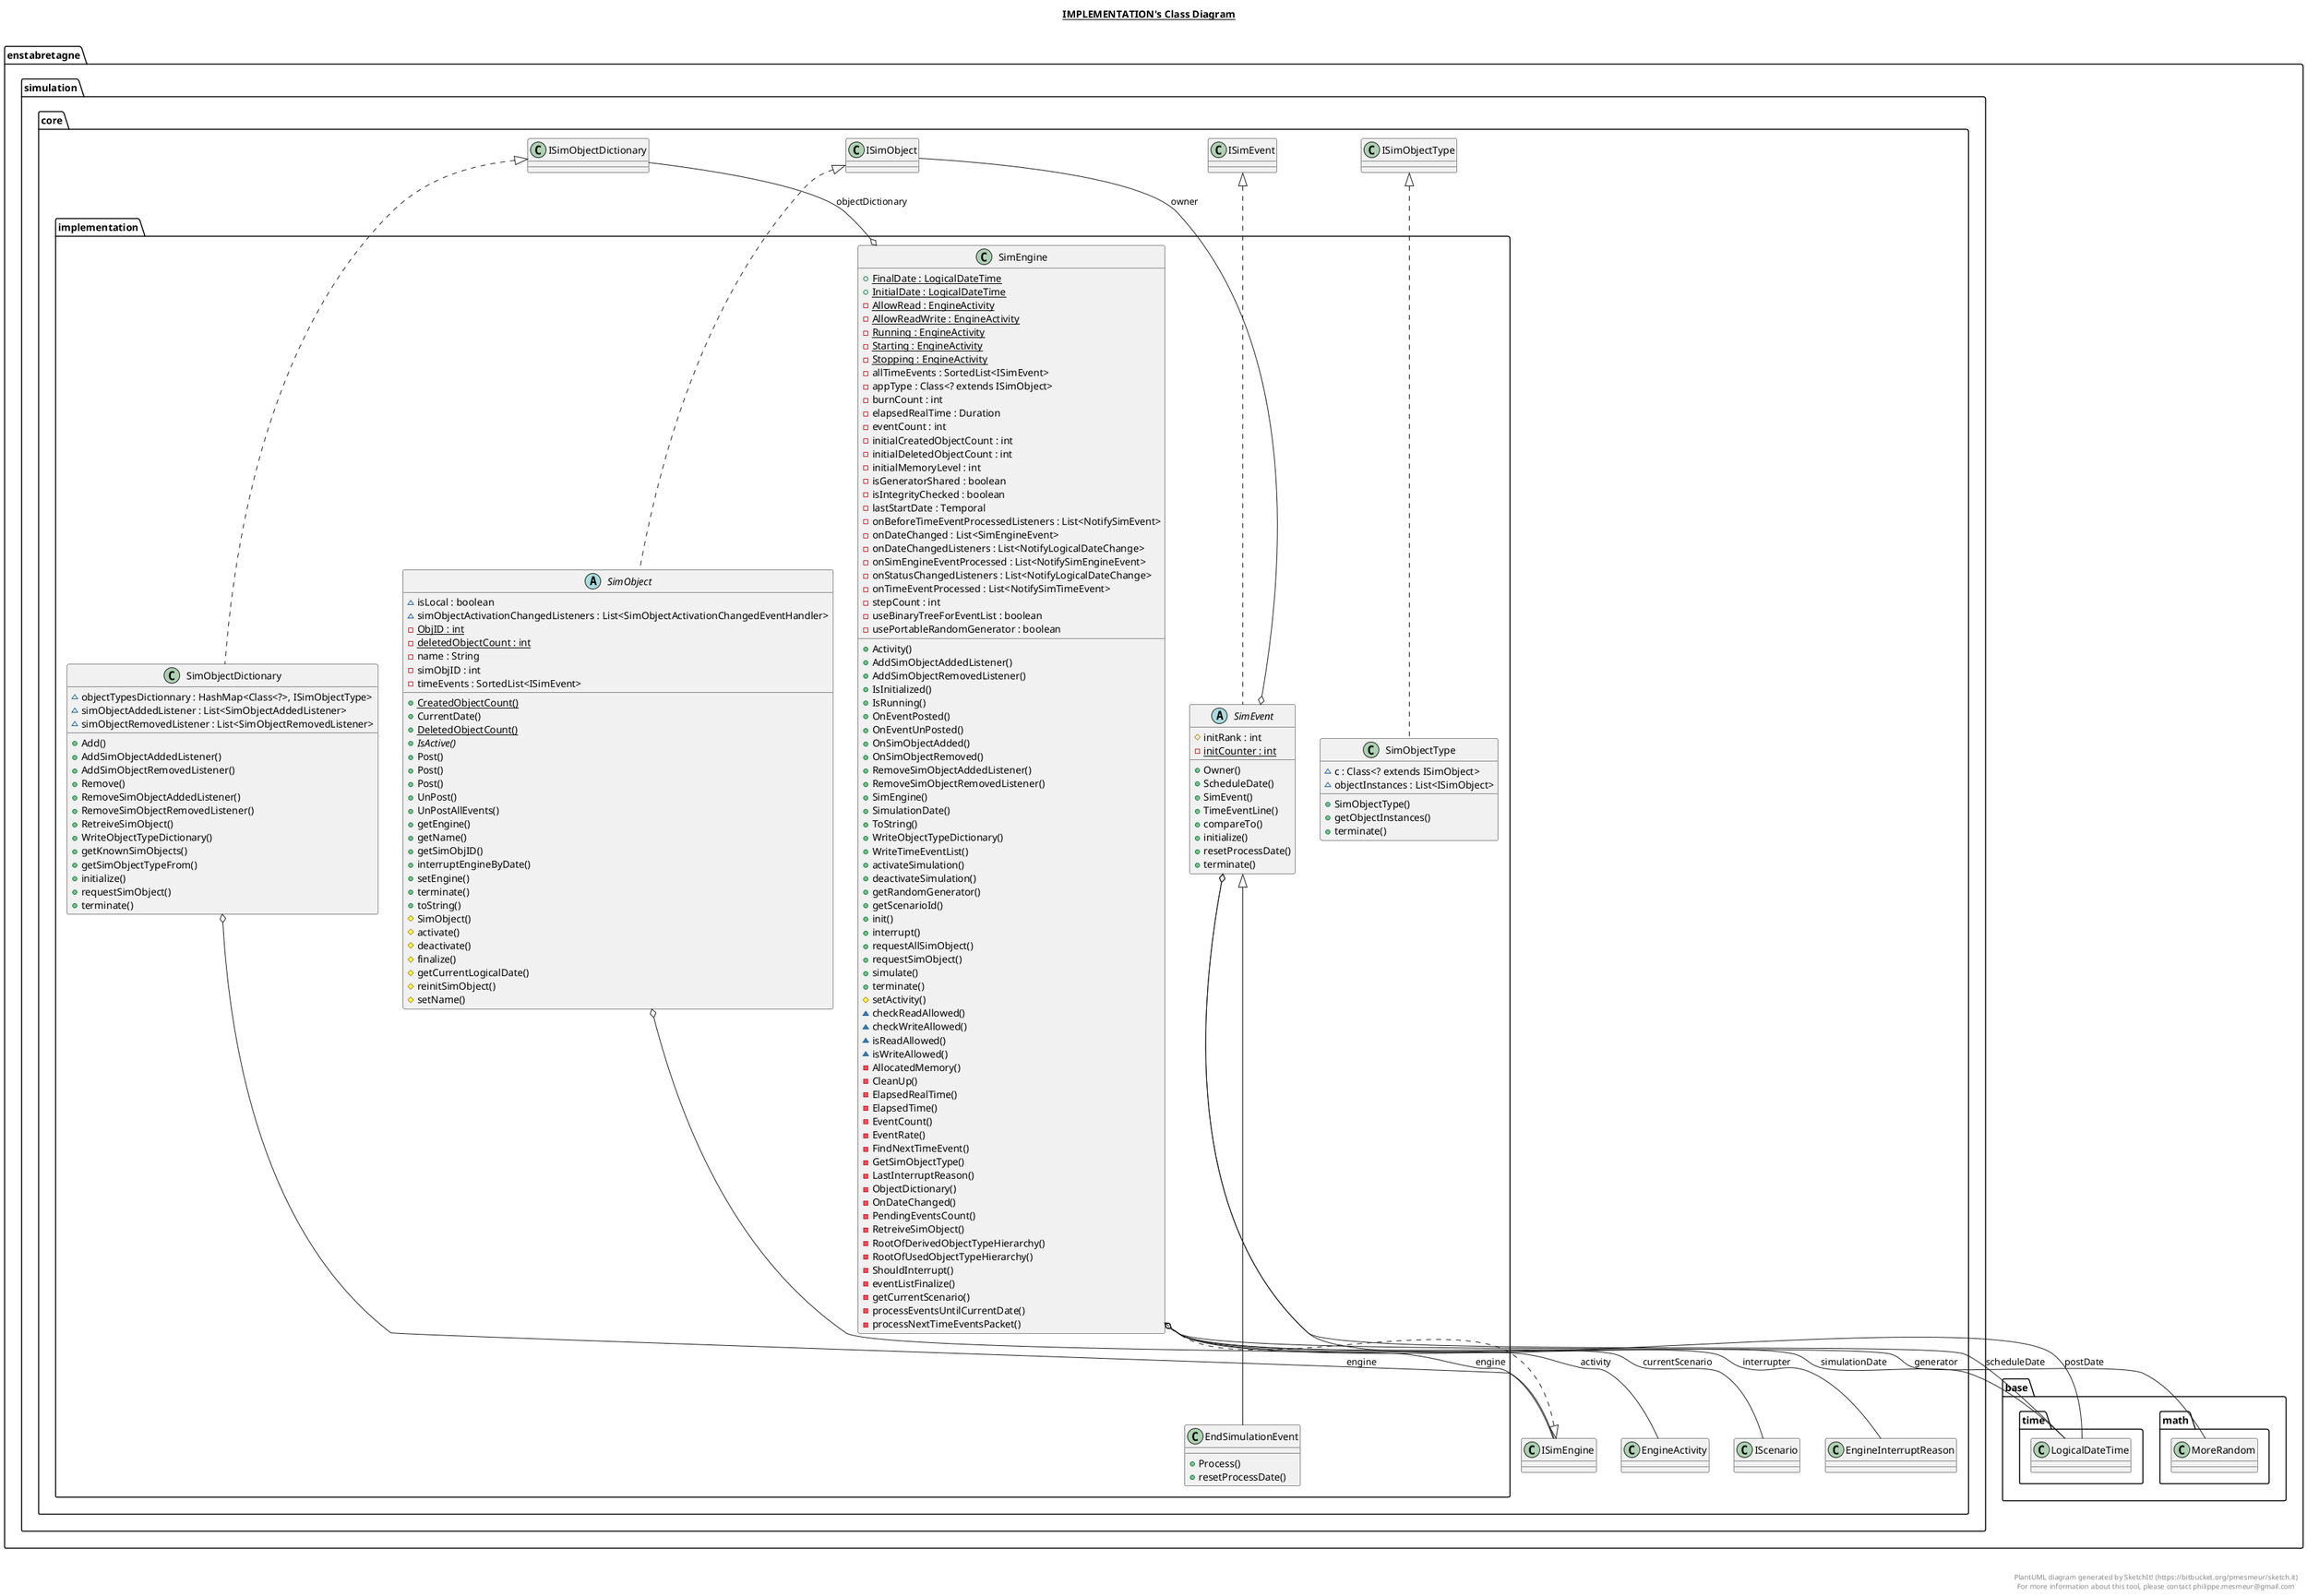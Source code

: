 @startuml

title __IMPLEMENTATION's Class Diagram__\n

  namespace enstabretagne.simulation.core {
    namespace implementation {
      class enstabretagne.simulation.core.implementation.EndSimulationEvent {
          + Process()
          + resetProcessDate()
      }
    }
  }
  

  namespace enstabretagne.simulation.core {
    namespace implementation {
      class enstabretagne.simulation.core.implementation.SimEngine {
          {static} + FinalDate : LogicalDateTime
          {static} + InitialDate : LogicalDateTime
          {static} - AllowRead : EngineActivity
          {static} - AllowReadWrite : EngineActivity
          {static} - Running : EngineActivity
          {static} - Starting : EngineActivity
          {static} - Stopping : EngineActivity
          - allTimeEvents : SortedList<ISimEvent>
          - appType : Class<? extends ISimObject>
          - burnCount : int
          - elapsedRealTime : Duration
          - eventCount : int
          - initialCreatedObjectCount : int
          - initialDeletedObjectCount : int
          - initialMemoryLevel : int
          - isGeneratorShared : boolean
          - isIntegrityChecked : boolean
          - lastStartDate : Temporal
          - onBeforeTimeEventProcessedListeners : List<NotifySimEvent>
          - onDateChanged : List<SimEngineEvent>
          - onDateChangedListeners : List<NotifyLogicalDateChange>
          - onSimEngineEventProcessed : List<NotifySimEngineEvent>
          - onStatusChangedListeners : List<NotifyLogicalDateChange>
          - onTimeEventProcessed : List<NotifySimTimeEvent>
          - stepCount : int
          - useBinaryTreeForEventList : boolean
          - usePortableRandomGenerator : boolean
          + Activity()
          + AddSimObjectAddedListener()
          + AddSimObjectRemovedListener()
          + IsInitialized()
          + IsRunning()
          + OnEventPosted()
          + OnEventUnPosted()
          + OnSimObjectAdded()
          + OnSimObjectRemoved()
          + RemoveSimObjectAddedListener()
          + RemoveSimObjectRemovedListener()
          + SimEngine()
          + SimulationDate()
          + ToString()
          + WriteObjectTypeDictionary()
          + WriteTimeEventList()
          + activateSimulation()
          + deactivateSimulation()
          + getRandomGenerator()
          + getScenarioId()
          + init()
          + interrupt()
          + requestAllSimObject()
          + requestSimObject()
          + simulate()
          + terminate()
          # setActivity()
          ~ checkReadAllowed()
          ~ checkWriteAllowed()
          ~ isReadAllowed()
          ~ isWriteAllowed()
          - AllocatedMemory()
          - CleanUp()
          - ElapsedRealTime()
          - ElapsedTime()
          - EventCount()
          - EventRate()
          - FindNextTimeEvent()
          - GetSimObjectType()
          - LastInterruptReason()
          - ObjectDictionary()
          - OnDateChanged()
          - PendingEventsCount()
          - RetreiveSimObject()
          - RootOfDerivedObjectTypeHierarchy()
          - RootOfUsedObjectTypeHierarchy()
          - ShouldInterrupt()
          - eventListFinalize()
          - getCurrentScenario()
          - processEventsUntilCurrentDate()
          - processNextTimeEventsPacket()
      }
    }
  }
  

  namespace enstabretagne.simulation.core {
    namespace implementation {
      abstract class enstabretagne.simulation.core.implementation.SimEvent {
          # initRank : int
          {static} - initCounter : int
          + Owner()
          + ScheduleDate()
          + SimEvent()
          + TimeEventLine()
          + compareTo()
          + initialize()
          + resetProcessDate()
          + terminate()
      }
    }
  }
  

  namespace enstabretagne.simulation.core {
    namespace implementation {
      abstract class enstabretagne.simulation.core.implementation.SimObject {
          ~ isLocal : boolean
          ~ simObjectActivationChangedListeners : List<SimObjectActivationChangedEventHandler>
          {static} - ObjID : int
          {static} - deletedObjectCount : int
          - name : String
          - simObjID : int
          - timeEvents : SortedList<ISimEvent>
          {static} + CreatedObjectCount()
          + CurrentDate()
          {static} + DeletedObjectCount()
          {abstract} + IsActive()
          + Post()
          + Post()
          + Post()
          + UnPost()
          + UnPostAllEvents()
          + getEngine()
          + getName()
          + getSimObjID()
          + interruptEngineByDate()
          + setEngine()
          + terminate()
          + toString()
          # SimObject()
          # activate()
          # deactivate()
          # finalize()
          # getCurrentLogicalDate()
          # reinitSimObject()
          # setName()
      }
    }
  }
  

  namespace enstabretagne.simulation.core {
    namespace implementation {
      class enstabretagne.simulation.core.implementation.SimObjectDictionary {
          ~ objectTypesDictionnary : HashMap<Class<?>, ISimObjectType>
          ~ simObjectAddedListener : List<SimObjectAddedListener>
          ~ simObjectRemovedListener : List<SimObjectRemovedListener>
          + Add()
          + AddSimObjectAddedListener()
          + AddSimObjectRemovedListener()
          + Remove()
          + RemoveSimObjectAddedListener()
          + RemoveSimObjectRemovedListener()
          + RetreiveSimObject()
          + WriteObjectTypeDictionary()
          + getKnownSimObjects()
          + getSimObjectTypeFrom()
          + initialize()
          + requestSimObject()
          + terminate()
      }
    }
  }
  

  namespace enstabretagne.simulation.core {
    namespace implementation {
      class enstabretagne.simulation.core.implementation.SimObjectType {
          ~ c : Class<? extends ISimObject>
          ~ objectInstances : List<ISimObject>
          + SimObjectType()
          + getObjectInstances()
          + terminate()
      }
    }
  }
  

  enstabretagne.simulation.core.implementation.EndSimulationEvent -up-|> enstabretagne.simulation.core.implementation.SimEvent
  enstabretagne.simulation.core.implementation.SimEngine .up.|> enstabretagne.simulation.core.ISimEngine
  enstabretagne.simulation.core.implementation.SimEngine o-- enstabretagne.simulation.core.EngineActivity : activity
  enstabretagne.simulation.core.implementation.SimEngine o-- enstabretagne.simulation.core.IScenario : currentScenario
  enstabretagne.simulation.core.implementation.SimEngine o-- enstabretagne.base.math.MoreRandom : generator
  enstabretagne.simulation.core.implementation.SimEngine o-- enstabretagne.simulation.core.EngineInterruptReason : interrupter
  enstabretagne.simulation.core.implementation.SimEngine o-- enstabretagne.simulation.core.ISimObjectDictionary : objectDictionary
  enstabretagne.simulation.core.implementation.SimEngine o-- enstabretagne.base.time.LogicalDateTime : simulationDate
  enstabretagne.simulation.core.implementation.SimEvent .up.|> enstabretagne.simulation.core.ISimEvent
  enstabretagne.simulation.core.implementation.SimEvent o-- enstabretagne.simulation.core.ISimObject : owner
  enstabretagne.simulation.core.implementation.SimEvent o-- enstabretagne.base.time.LogicalDateTime : postDate
  enstabretagne.simulation.core.implementation.SimEvent o-- enstabretagne.base.time.LogicalDateTime : scheduleDate
  enstabretagne.simulation.core.implementation.SimObject .up.|> enstabretagne.simulation.core.ISimObject
  enstabretagne.simulation.core.implementation.SimObject o-- enstabretagne.simulation.core.ISimEngine : engine
  enstabretagne.simulation.core.implementation.SimObjectDictionary .up.|> enstabretagne.simulation.core.ISimObjectDictionary
  enstabretagne.simulation.core.implementation.SimObjectDictionary o-- enstabretagne.simulation.core.ISimEngine : engine
  enstabretagne.simulation.core.implementation.SimObjectType .up.|> enstabretagne.simulation.core.ISimObjectType


right footer


PlantUML diagram generated by SketchIt! (https://bitbucket.org/pmesmeur/sketch.it)
For more information about this tool, please contact philippe.mesmeur@gmail.com
endfooter

@enduml

